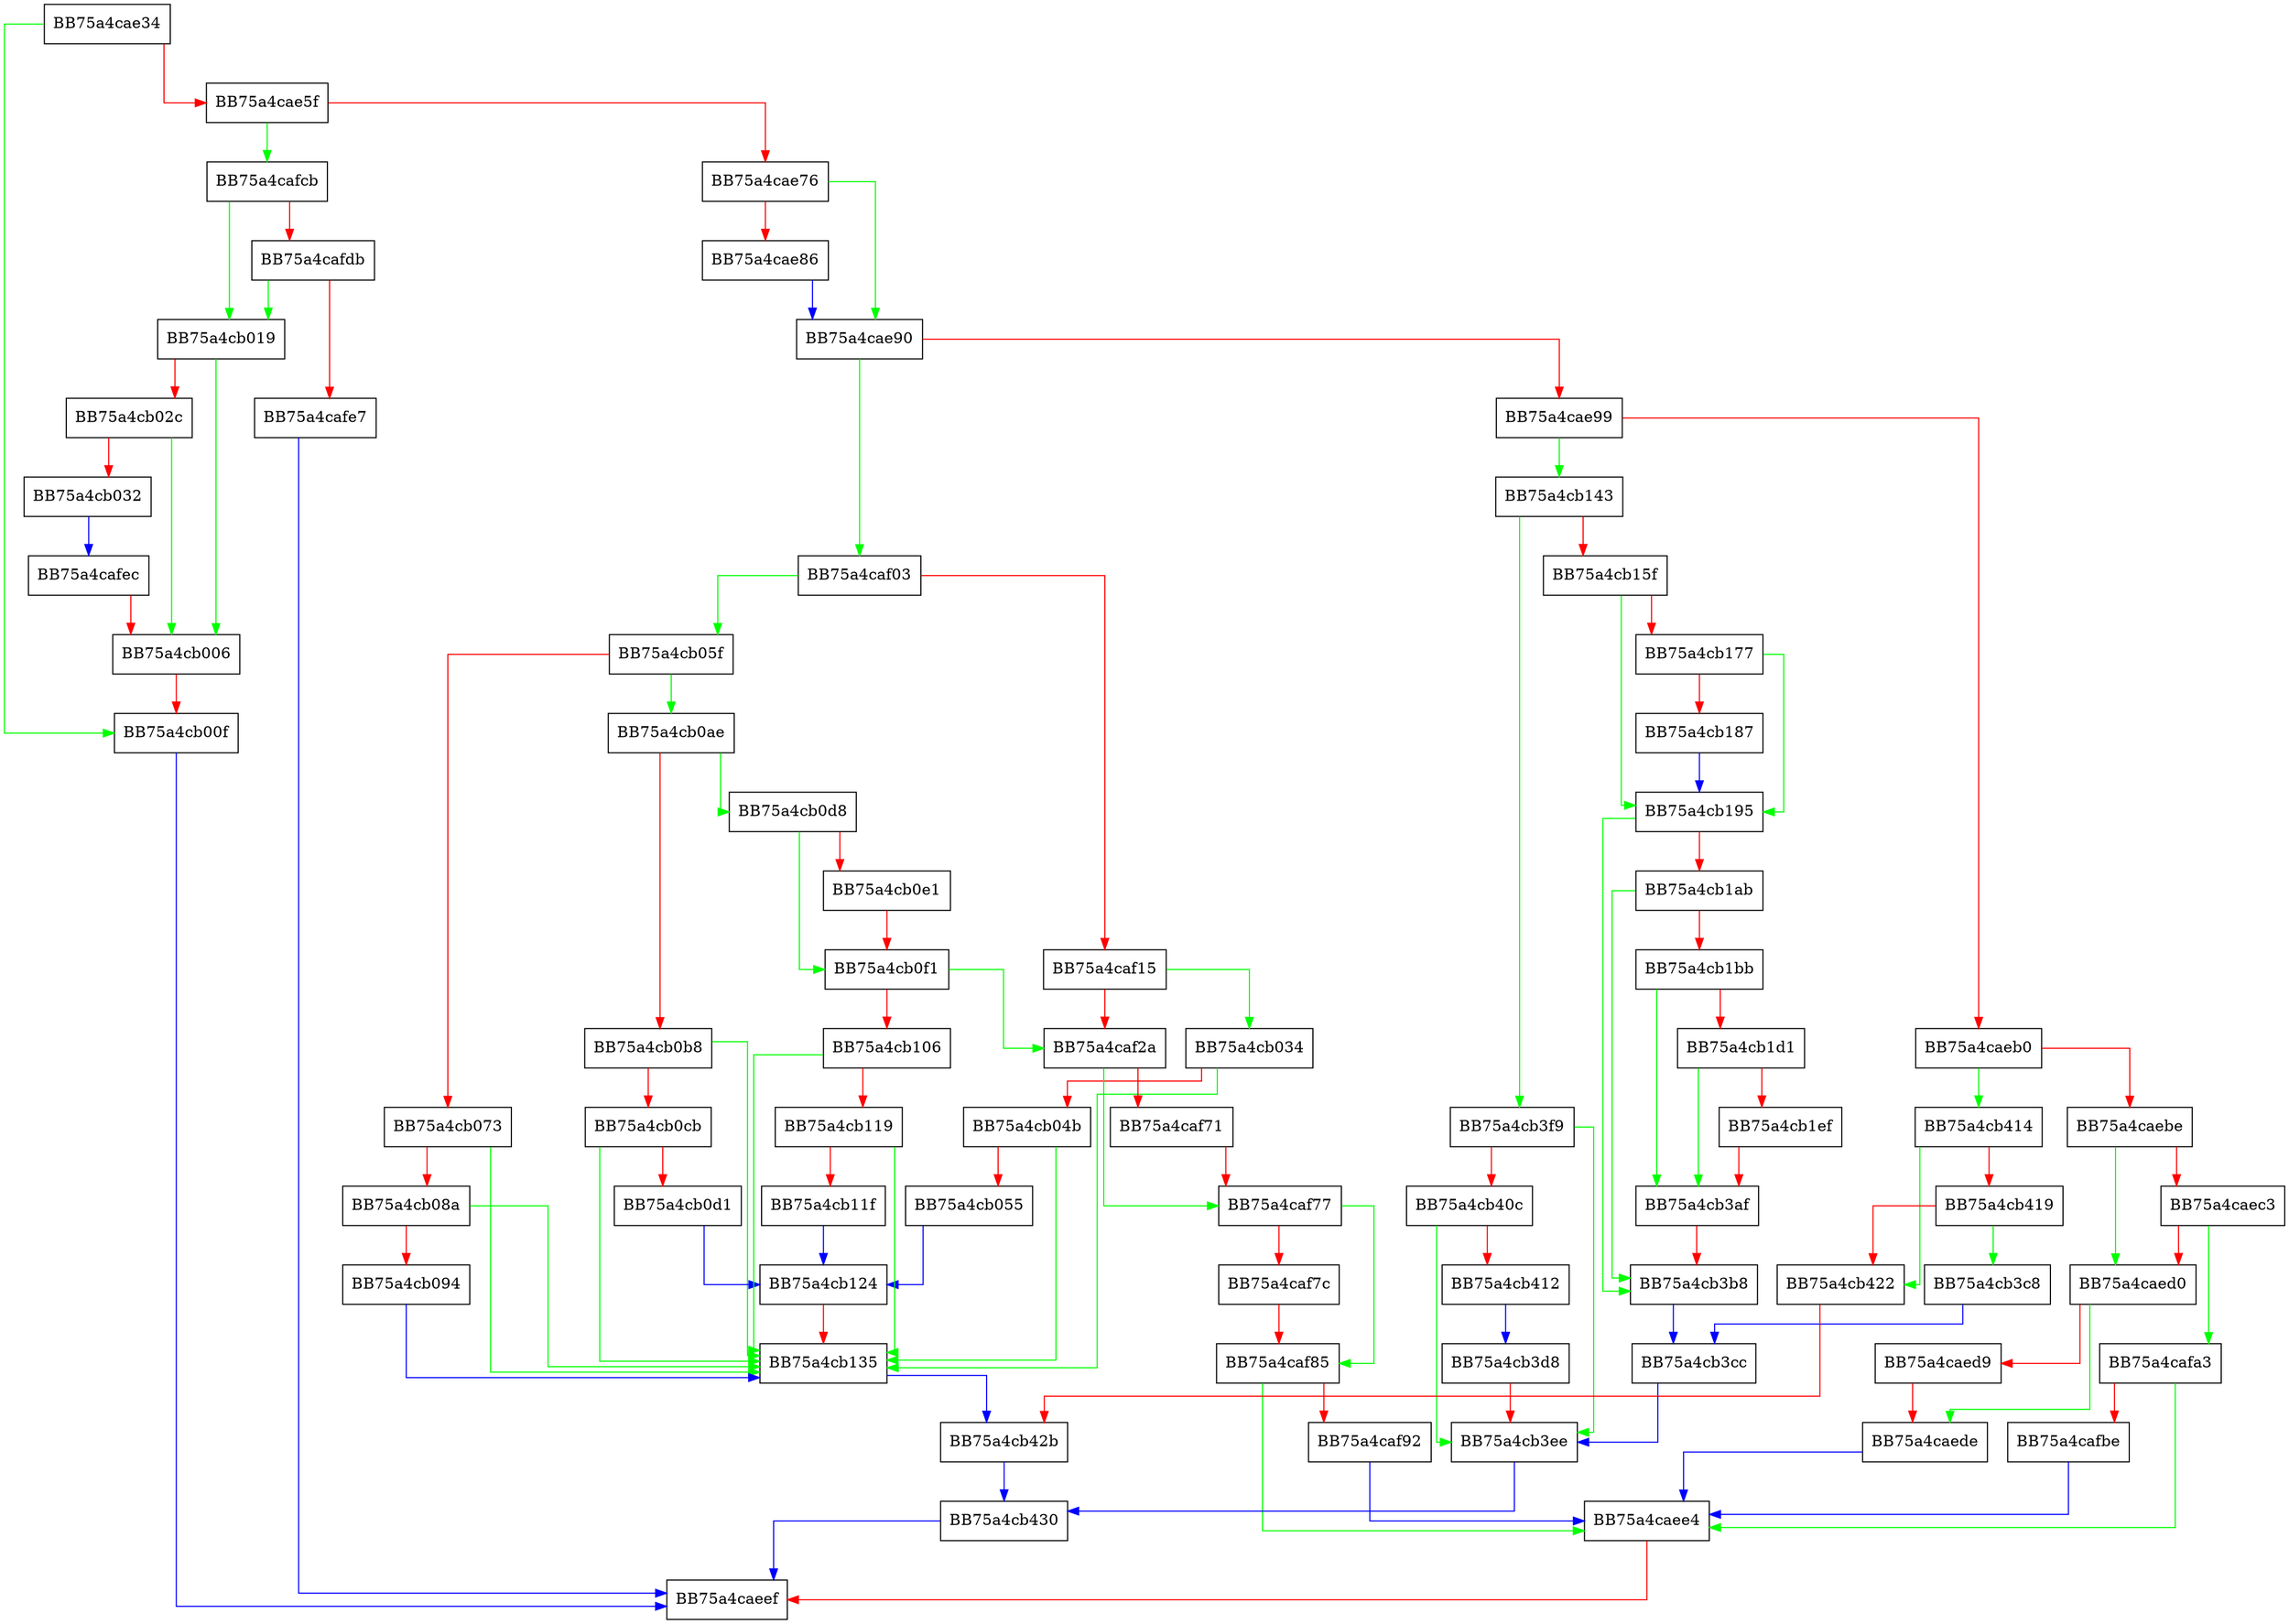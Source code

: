 digraph HandleOnCloudCompletionEx {
  node [shape="box"];
  graph [splines=ortho];
  BB75a4cae34 -> BB75a4cb00f [color="green"];
  BB75a4cae34 -> BB75a4cae5f [color="red"];
  BB75a4cae5f -> BB75a4cafcb [color="green"];
  BB75a4cae5f -> BB75a4cae76 [color="red"];
  BB75a4cae76 -> BB75a4cae90 [color="green"];
  BB75a4cae76 -> BB75a4cae86 [color="red"];
  BB75a4cae86 -> BB75a4cae90 [color="blue"];
  BB75a4cae90 -> BB75a4caf03 [color="green"];
  BB75a4cae90 -> BB75a4cae99 [color="red"];
  BB75a4cae99 -> BB75a4cb143 [color="green"];
  BB75a4cae99 -> BB75a4caeb0 [color="red"];
  BB75a4caeb0 -> BB75a4cb414 [color="green"];
  BB75a4caeb0 -> BB75a4caebe [color="red"];
  BB75a4caebe -> BB75a4caed0 [color="green"];
  BB75a4caebe -> BB75a4caec3 [color="red"];
  BB75a4caec3 -> BB75a4cafa3 [color="green"];
  BB75a4caec3 -> BB75a4caed0 [color="red"];
  BB75a4caed0 -> BB75a4caede [color="green"];
  BB75a4caed0 -> BB75a4caed9 [color="red"];
  BB75a4caed9 -> BB75a4caede [color="red"];
  BB75a4caede -> BB75a4caee4 [color="blue"];
  BB75a4caee4 -> BB75a4caeef [color="red"];
  BB75a4caf03 -> BB75a4cb05f [color="green"];
  BB75a4caf03 -> BB75a4caf15 [color="red"];
  BB75a4caf15 -> BB75a4cb034 [color="green"];
  BB75a4caf15 -> BB75a4caf2a [color="red"];
  BB75a4caf2a -> BB75a4caf77 [color="green"];
  BB75a4caf2a -> BB75a4caf71 [color="red"];
  BB75a4caf71 -> BB75a4caf77 [color="red"];
  BB75a4caf77 -> BB75a4caf85 [color="green"];
  BB75a4caf77 -> BB75a4caf7c [color="red"];
  BB75a4caf7c -> BB75a4caf85 [color="red"];
  BB75a4caf85 -> BB75a4caee4 [color="green"];
  BB75a4caf85 -> BB75a4caf92 [color="red"];
  BB75a4caf92 -> BB75a4caee4 [color="blue"];
  BB75a4cafa3 -> BB75a4caee4 [color="green"];
  BB75a4cafa3 -> BB75a4cafbe [color="red"];
  BB75a4cafbe -> BB75a4caee4 [color="blue"];
  BB75a4cafcb -> BB75a4cb019 [color="green"];
  BB75a4cafcb -> BB75a4cafdb [color="red"];
  BB75a4cafdb -> BB75a4cb019 [color="green"];
  BB75a4cafdb -> BB75a4cafe7 [color="red"];
  BB75a4cafe7 -> BB75a4caeef [color="blue"];
  BB75a4cafec -> BB75a4cb006 [color="red"];
  BB75a4cb006 -> BB75a4cb00f [color="red"];
  BB75a4cb00f -> BB75a4caeef [color="blue"];
  BB75a4cb019 -> BB75a4cb006 [color="green"];
  BB75a4cb019 -> BB75a4cb02c [color="red"];
  BB75a4cb02c -> BB75a4cb006 [color="green"];
  BB75a4cb02c -> BB75a4cb032 [color="red"];
  BB75a4cb032 -> BB75a4cafec [color="blue"];
  BB75a4cb034 -> BB75a4cb135 [color="green"];
  BB75a4cb034 -> BB75a4cb04b [color="red"];
  BB75a4cb04b -> BB75a4cb135 [color="green"];
  BB75a4cb04b -> BB75a4cb055 [color="red"];
  BB75a4cb055 -> BB75a4cb124 [color="blue"];
  BB75a4cb05f -> BB75a4cb0ae [color="green"];
  BB75a4cb05f -> BB75a4cb073 [color="red"];
  BB75a4cb073 -> BB75a4cb135 [color="green"];
  BB75a4cb073 -> BB75a4cb08a [color="red"];
  BB75a4cb08a -> BB75a4cb135 [color="green"];
  BB75a4cb08a -> BB75a4cb094 [color="red"];
  BB75a4cb094 -> BB75a4cb135 [color="blue"];
  BB75a4cb0ae -> BB75a4cb0d8 [color="green"];
  BB75a4cb0ae -> BB75a4cb0b8 [color="red"];
  BB75a4cb0b8 -> BB75a4cb135 [color="green"];
  BB75a4cb0b8 -> BB75a4cb0cb [color="red"];
  BB75a4cb0cb -> BB75a4cb135 [color="green"];
  BB75a4cb0cb -> BB75a4cb0d1 [color="red"];
  BB75a4cb0d1 -> BB75a4cb124 [color="blue"];
  BB75a4cb0d8 -> BB75a4cb0f1 [color="green"];
  BB75a4cb0d8 -> BB75a4cb0e1 [color="red"];
  BB75a4cb0e1 -> BB75a4cb0f1 [color="red"];
  BB75a4cb0f1 -> BB75a4caf2a [color="green"];
  BB75a4cb0f1 -> BB75a4cb106 [color="red"];
  BB75a4cb106 -> BB75a4cb135 [color="green"];
  BB75a4cb106 -> BB75a4cb119 [color="red"];
  BB75a4cb119 -> BB75a4cb135 [color="green"];
  BB75a4cb119 -> BB75a4cb11f [color="red"];
  BB75a4cb11f -> BB75a4cb124 [color="blue"];
  BB75a4cb124 -> BB75a4cb135 [color="red"];
  BB75a4cb135 -> BB75a4cb42b [color="blue"];
  BB75a4cb143 -> BB75a4cb3f9 [color="green"];
  BB75a4cb143 -> BB75a4cb15f [color="red"];
  BB75a4cb15f -> BB75a4cb195 [color="green"];
  BB75a4cb15f -> BB75a4cb177 [color="red"];
  BB75a4cb177 -> BB75a4cb195 [color="green"];
  BB75a4cb177 -> BB75a4cb187 [color="red"];
  BB75a4cb187 -> BB75a4cb195 [color="blue"];
  BB75a4cb195 -> BB75a4cb3b8 [color="green"];
  BB75a4cb195 -> BB75a4cb1ab [color="red"];
  BB75a4cb1ab -> BB75a4cb3b8 [color="green"];
  BB75a4cb1ab -> BB75a4cb1bb [color="red"];
  BB75a4cb1bb -> BB75a4cb3af [color="green"];
  BB75a4cb1bb -> BB75a4cb1d1 [color="red"];
  BB75a4cb1d1 -> BB75a4cb3af [color="green"];
  BB75a4cb1d1 -> BB75a4cb1ef [color="red"];
  BB75a4cb1ef -> BB75a4cb3af [color="red"];
  BB75a4cb3af -> BB75a4cb3b8 [color="red"];
  BB75a4cb3b8 -> BB75a4cb3cc [color="blue"];
  BB75a4cb3c8 -> BB75a4cb3cc [color="blue"];
  BB75a4cb3cc -> BB75a4cb3ee [color="blue"];
  BB75a4cb3d8 -> BB75a4cb3ee [color="red"];
  BB75a4cb3ee -> BB75a4cb430 [color="blue"];
  BB75a4cb3f9 -> BB75a4cb3ee [color="green"];
  BB75a4cb3f9 -> BB75a4cb40c [color="red"];
  BB75a4cb40c -> BB75a4cb3ee [color="green"];
  BB75a4cb40c -> BB75a4cb412 [color="red"];
  BB75a4cb412 -> BB75a4cb3d8 [color="blue"];
  BB75a4cb414 -> BB75a4cb422 [color="green"];
  BB75a4cb414 -> BB75a4cb419 [color="red"];
  BB75a4cb419 -> BB75a4cb3c8 [color="green"];
  BB75a4cb419 -> BB75a4cb422 [color="red"];
  BB75a4cb422 -> BB75a4cb42b [color="red"];
  BB75a4cb42b -> BB75a4cb430 [color="blue"];
  BB75a4cb430 -> BB75a4caeef [color="blue"];
}